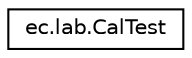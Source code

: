 digraph "Graphical Class Hierarchy"
{
  edge [fontname="Helvetica",fontsize="10",labelfontname="Helvetica",labelfontsize="10"];
  node [fontname="Helvetica",fontsize="10",shape=record];
  rankdir="LR";
  Node0 [label="ec.lab.CalTest",height=0.2,width=0.4,color="black", fillcolor="white", style="filled",URL="$classec_1_1lab_1_1_cal_test.html"];
}
